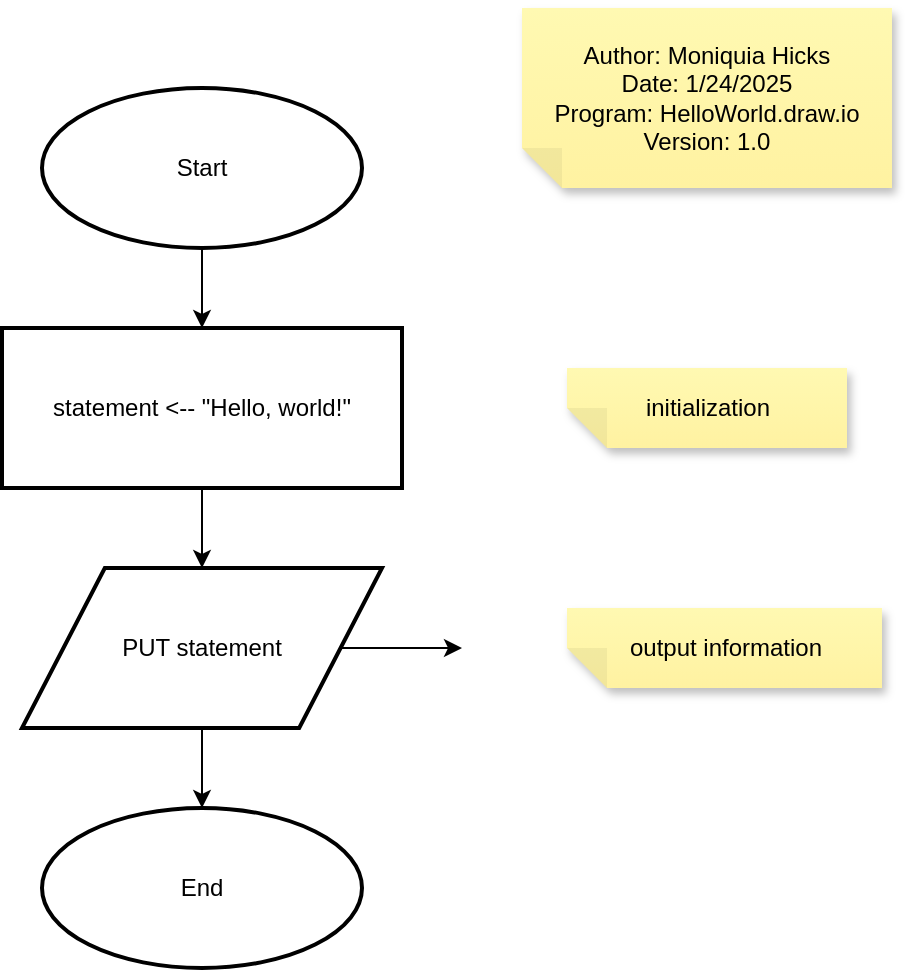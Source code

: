 <mxfile version="26.0.8">
  <diagram name="Page-1" id="bMRx2aX1rceCbncTGs0M">
    <mxGraphModel grid="1" page="1" gridSize="10" guides="1" tooltips="1" connect="1" arrows="1" fold="1" pageScale="1" pageWidth="850" pageHeight="1100" math="0" shadow="0">
      <root>
        <mxCell id="0" />
        <mxCell id="1" parent="0" />
        <mxCell id="-MO_qpmcJv61bsnb8XOe-45" value="" style="edgeStyle=orthogonalEdgeStyle;rounded=0;orthogonalLoop=1;jettySize=auto;html=1;" edge="1" parent="1" source="-MO_qpmcJv61bsnb8XOe-37" target="-MO_qpmcJv61bsnb8XOe-44">
          <mxGeometry relative="1" as="geometry" />
        </mxCell>
        <mxCell id="-MO_qpmcJv61bsnb8XOe-37" value="Start" style="strokeWidth=2;html=1;shape=mxgraph.flowchart.start_1;whiteSpace=wrap;" vertex="1" parent="1">
          <mxGeometry x="-720" y="-2120" width="160" height="80" as="geometry" />
        </mxCell>
        <mxCell id="-MO_qpmcJv61bsnb8XOe-49" style="edgeStyle=orthogonalEdgeStyle;rounded=0;orthogonalLoop=1;jettySize=auto;html=1;exitX=0.5;exitY=1;exitDx=0;exitDy=0;entryX=0.5;entryY=0;entryDx=0;entryDy=0;" edge="1" parent="1" source="-MO_qpmcJv61bsnb8XOe-44" target="-MO_qpmcJv61bsnb8XOe-47">
          <mxGeometry relative="1" as="geometry" />
        </mxCell>
        <mxCell id="-MO_qpmcJv61bsnb8XOe-44" value="statement &amp;lt;-- &quot;Hello, world!&quot;" style="whiteSpace=wrap;html=1;strokeWidth=2;" vertex="1" parent="1">
          <mxGeometry x="-740" y="-2000" width="200" height="80" as="geometry" />
        </mxCell>
        <mxCell id="-MO_qpmcJv61bsnb8XOe-54" style="edgeStyle=orthogonalEdgeStyle;rounded=0;orthogonalLoop=1;jettySize=auto;html=1;exitX=1;exitY=0.5;exitDx=0;exitDy=0;" edge="1" parent="1" source="-MO_qpmcJv61bsnb8XOe-47">
          <mxGeometry relative="1" as="geometry">
            <mxPoint x="-510" y="-1840" as="targetPoint" />
          </mxGeometry>
        </mxCell>
        <mxCell id="-MO_qpmcJv61bsnb8XOe-47" value="PUT statement" style="shape=parallelogram;html=1;strokeWidth=2;perimeter=parallelogramPerimeter;whiteSpace=wrap;rounded=1;arcSize=0;size=0.23;" vertex="1" parent="1">
          <mxGeometry x="-730" y="-1880" width="180" height="80" as="geometry" />
        </mxCell>
        <mxCell id="-MO_qpmcJv61bsnb8XOe-52" value="End" style="strokeWidth=2;html=1;shape=mxgraph.flowchart.start_1;whiteSpace=wrap;" vertex="1" parent="1">
          <mxGeometry x="-720" y="-1760" width="160" height="80" as="geometry" />
        </mxCell>
        <mxCell id="-MO_qpmcJv61bsnb8XOe-53" style="edgeStyle=orthogonalEdgeStyle;rounded=0;orthogonalLoop=1;jettySize=auto;html=1;exitX=0.5;exitY=1;exitDx=0;exitDy=0;entryX=0.5;entryY=0;entryDx=0;entryDy=0;entryPerimeter=0;" edge="1" parent="1" source="-MO_qpmcJv61bsnb8XOe-47" target="-MO_qpmcJv61bsnb8XOe-52">
          <mxGeometry relative="1" as="geometry" />
        </mxCell>
        <mxCell id="-MO_qpmcJv61bsnb8XOe-55" value="Author: Moniquia Hicks&lt;div&gt;Date: 1/24/2025&lt;/div&gt;&lt;div&gt;Program: HelloWorld.draw.io&lt;/div&gt;&lt;div&gt;Version: 1.0&lt;/div&gt;" style="shape=note;whiteSpace=wrap;html=1;backgroundOutline=1;fontColor=#000000;darkOpacity=0.05;fillColor=#FFF9B2;strokeColor=none;fillStyle=solid;direction=west;gradientDirection=north;gradientColor=#FFF2A1;shadow=1;size=20;pointerEvents=1;" vertex="1" parent="1">
          <mxGeometry x="-480" y="-2160" width="185" height="90" as="geometry" />
        </mxCell>
        <mxCell id="-MO_qpmcJv61bsnb8XOe-56" value="initialization" style="shape=note;whiteSpace=wrap;html=1;backgroundOutline=1;fontColor=#000000;darkOpacity=0.05;fillColor=#FFF9B2;strokeColor=none;fillStyle=solid;direction=west;gradientDirection=north;gradientColor=#FFF2A1;shadow=1;size=20;pointerEvents=1;" vertex="1" parent="1">
          <mxGeometry x="-457.5" y="-1980" width="140" height="40" as="geometry" />
        </mxCell>
        <mxCell id="-MO_qpmcJv61bsnb8XOe-57" value="output information" style="shape=note;whiteSpace=wrap;html=1;backgroundOutline=1;fontColor=#000000;darkOpacity=0.05;fillColor=#FFF9B2;strokeColor=none;fillStyle=solid;direction=west;gradientDirection=north;gradientColor=#FFF2A1;shadow=1;size=20;pointerEvents=1;" vertex="1" parent="1">
          <mxGeometry x="-457.5" y="-1860" width="157.5" height="40" as="geometry" />
        </mxCell>
      </root>
    </mxGraphModel>
  </diagram>
</mxfile>
